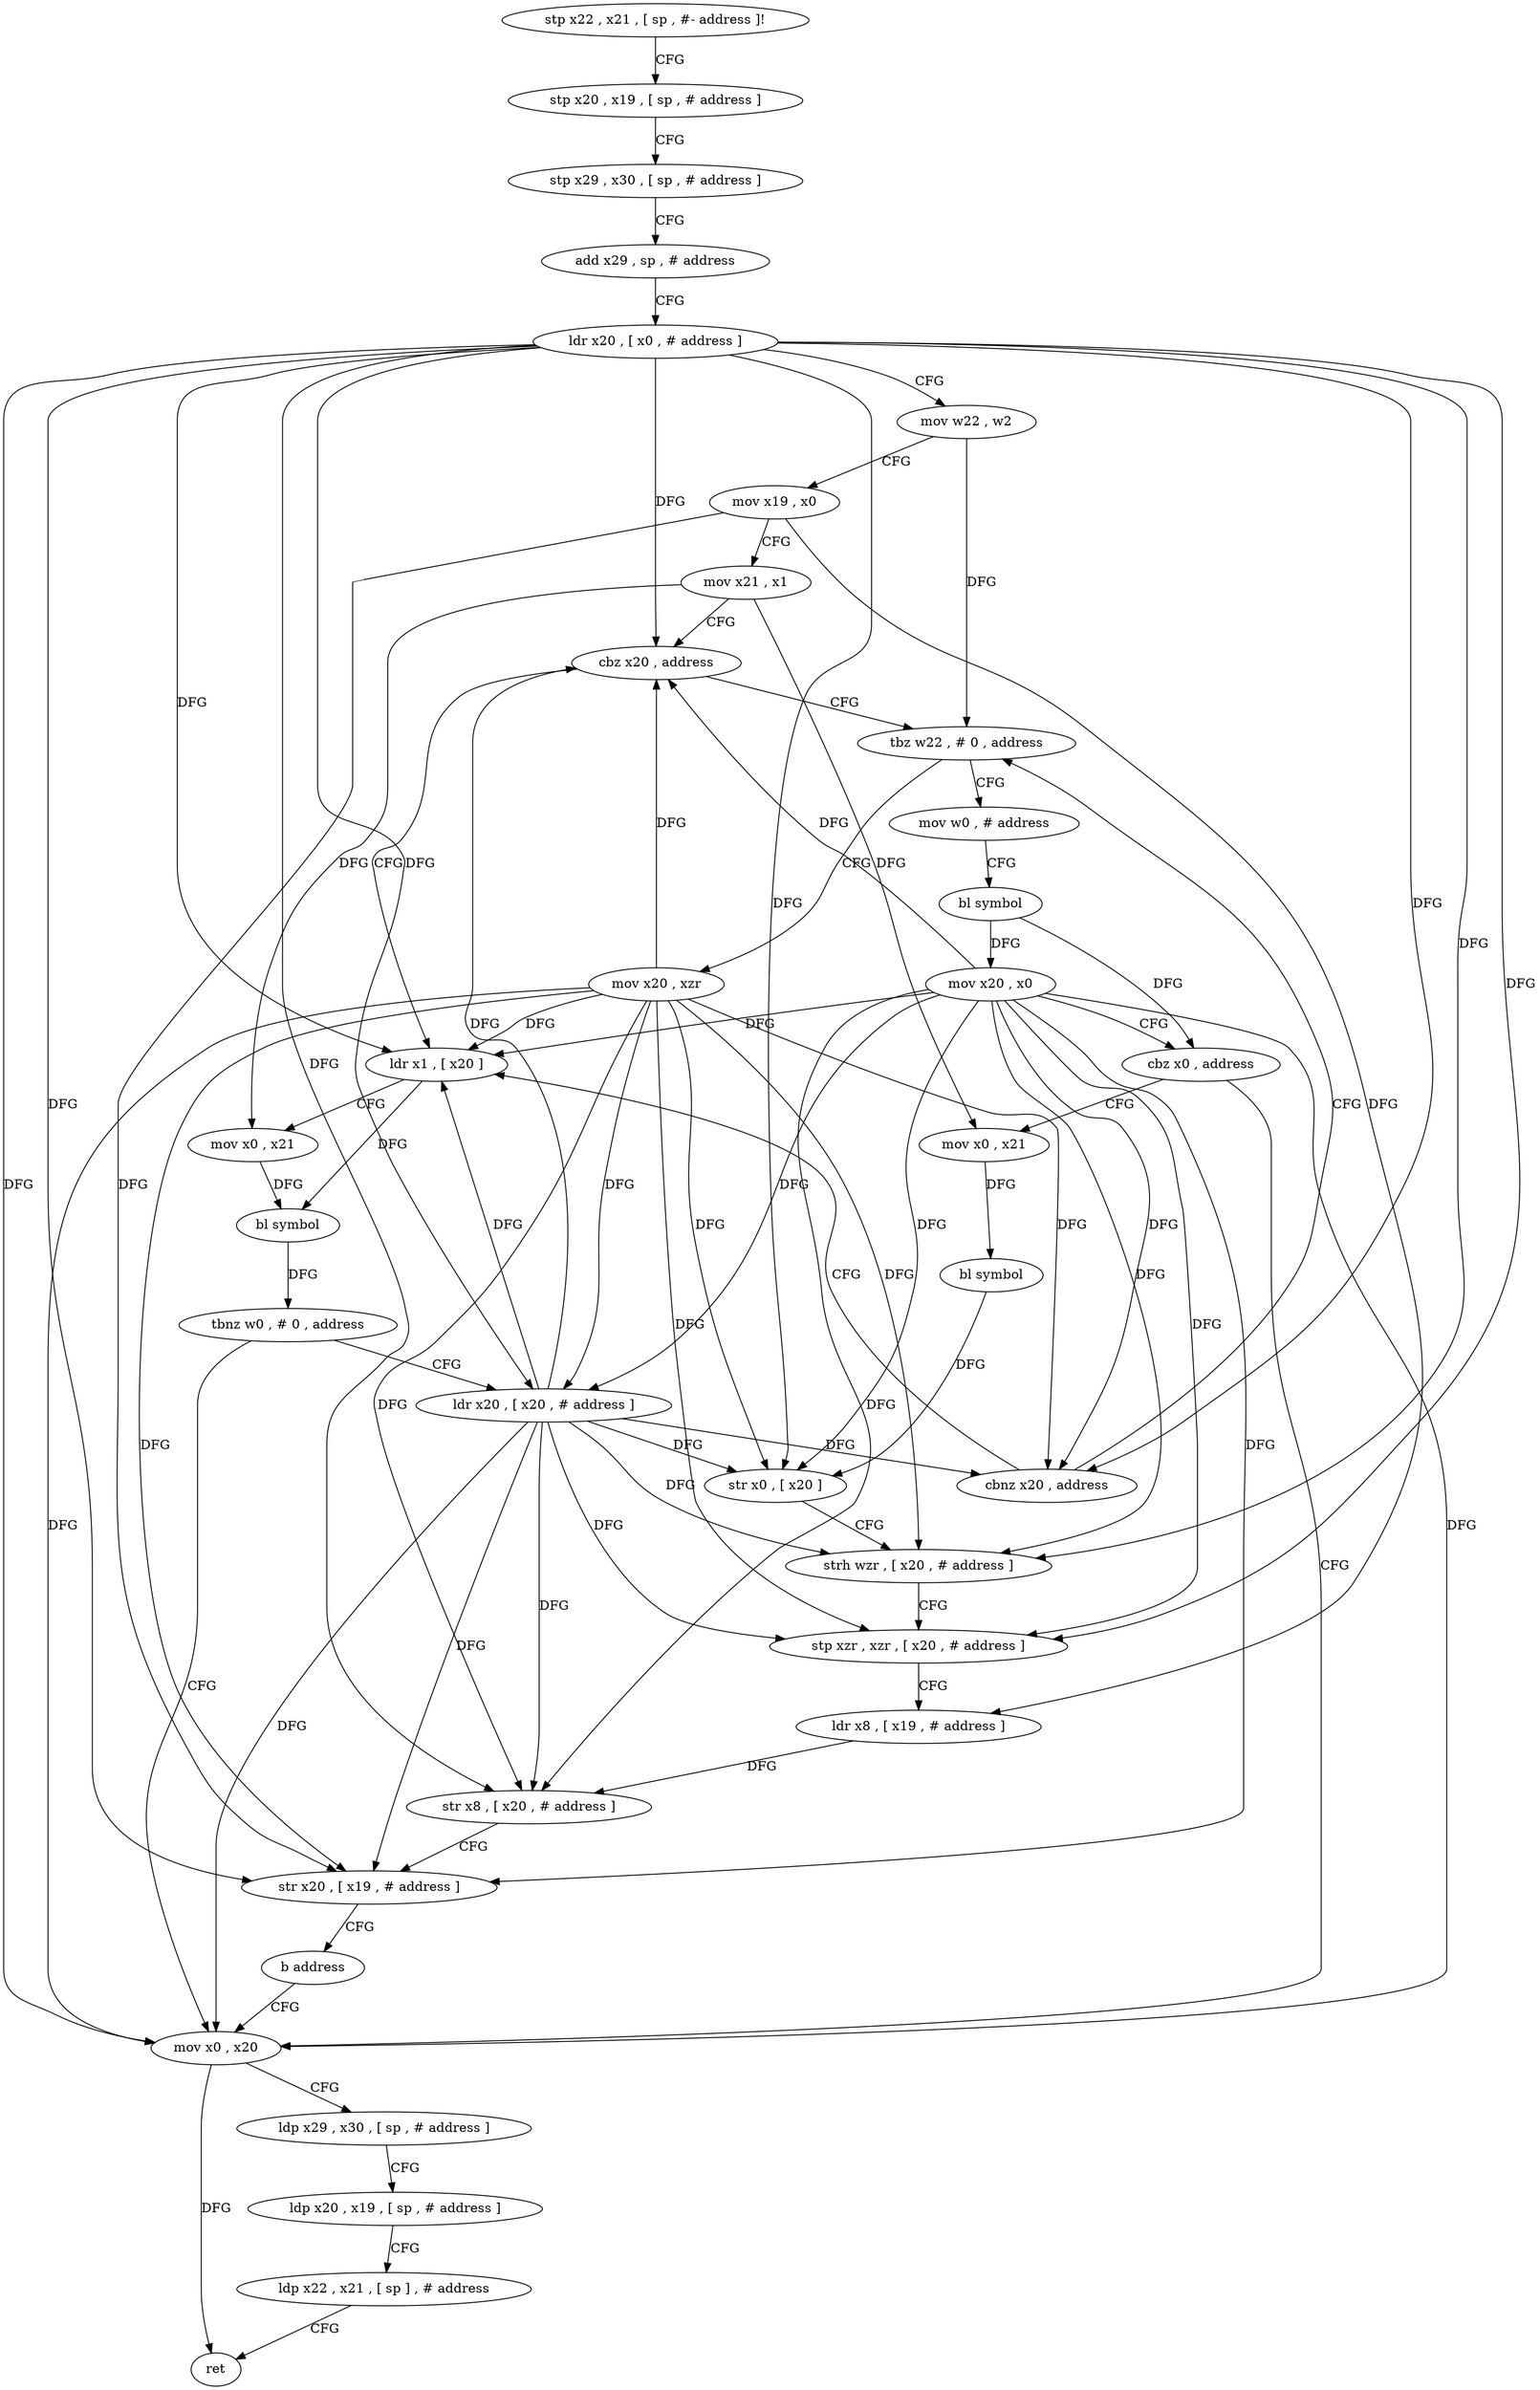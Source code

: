 digraph "func" {
"84616" [label = "stp x22 , x21 , [ sp , #- address ]!" ]
"84620" [label = "stp x20 , x19 , [ sp , # address ]" ]
"84624" [label = "stp x29 , x30 , [ sp , # address ]" ]
"84628" [label = "add x29 , sp , # address" ]
"84632" [label = "ldr x20 , [ x0 , # address ]" ]
"84636" [label = "mov w22 , w2" ]
"84640" [label = "mov x19 , x0" ]
"84644" [label = "mov x21 , x1" ]
"84648" [label = "cbz x20 , address" ]
"84676" [label = "tbz w22 , # 0 , address" ]
"84652" [label = "ldr x1 , [ x20 ]" ]
"84732" [label = "mov x20 , xzr" ]
"84680" [label = "mov w0 , # address" ]
"84656" [label = "mov x0 , x21" ]
"84660" [label = "bl symbol" ]
"84664" [label = "tbnz w0 , # 0 , address" ]
"84736" [label = "mov x0 , x20" ]
"84668" [label = "ldr x20 , [ x20 , # address ]" ]
"84684" [label = "bl symbol" ]
"84688" [label = "mov x20 , x0" ]
"84692" [label = "cbz x0 , address" ]
"84696" [label = "mov x0 , x21" ]
"84740" [label = "ldp x29 , x30 , [ sp , # address ]" ]
"84744" [label = "ldp x20 , x19 , [ sp , # address ]" ]
"84748" [label = "ldp x22 , x21 , [ sp ] , # address" ]
"84752" [label = "ret" ]
"84672" [label = "cbnz x20 , address" ]
"84700" [label = "bl symbol" ]
"84704" [label = "str x0 , [ x20 ]" ]
"84708" [label = "strh wzr , [ x20 , # address ]" ]
"84712" [label = "stp xzr , xzr , [ x20 , # address ]" ]
"84716" [label = "ldr x8 , [ x19 , # address ]" ]
"84720" [label = "str x8 , [ x20 , # address ]" ]
"84724" [label = "str x20 , [ x19 , # address ]" ]
"84728" [label = "b address" ]
"84616" -> "84620" [ label = "CFG" ]
"84620" -> "84624" [ label = "CFG" ]
"84624" -> "84628" [ label = "CFG" ]
"84628" -> "84632" [ label = "CFG" ]
"84632" -> "84636" [ label = "CFG" ]
"84632" -> "84648" [ label = "DFG" ]
"84632" -> "84652" [ label = "DFG" ]
"84632" -> "84736" [ label = "DFG" ]
"84632" -> "84668" [ label = "DFG" ]
"84632" -> "84672" [ label = "DFG" ]
"84632" -> "84704" [ label = "DFG" ]
"84632" -> "84708" [ label = "DFG" ]
"84632" -> "84712" [ label = "DFG" ]
"84632" -> "84720" [ label = "DFG" ]
"84632" -> "84724" [ label = "DFG" ]
"84636" -> "84640" [ label = "CFG" ]
"84636" -> "84676" [ label = "DFG" ]
"84640" -> "84644" [ label = "CFG" ]
"84640" -> "84716" [ label = "DFG" ]
"84640" -> "84724" [ label = "DFG" ]
"84644" -> "84648" [ label = "CFG" ]
"84644" -> "84656" [ label = "DFG" ]
"84644" -> "84696" [ label = "DFG" ]
"84648" -> "84676" [ label = "CFG" ]
"84648" -> "84652" [ label = "CFG" ]
"84676" -> "84732" [ label = "CFG" ]
"84676" -> "84680" [ label = "CFG" ]
"84652" -> "84656" [ label = "CFG" ]
"84652" -> "84660" [ label = "DFG" ]
"84732" -> "84736" [ label = "DFG" ]
"84732" -> "84648" [ label = "DFG" ]
"84732" -> "84652" [ label = "DFG" ]
"84732" -> "84668" [ label = "DFG" ]
"84732" -> "84672" [ label = "DFG" ]
"84732" -> "84704" [ label = "DFG" ]
"84732" -> "84708" [ label = "DFG" ]
"84732" -> "84712" [ label = "DFG" ]
"84732" -> "84720" [ label = "DFG" ]
"84732" -> "84724" [ label = "DFG" ]
"84680" -> "84684" [ label = "CFG" ]
"84656" -> "84660" [ label = "DFG" ]
"84660" -> "84664" [ label = "DFG" ]
"84664" -> "84736" [ label = "CFG" ]
"84664" -> "84668" [ label = "CFG" ]
"84736" -> "84740" [ label = "CFG" ]
"84736" -> "84752" [ label = "DFG" ]
"84668" -> "84672" [ label = "DFG" ]
"84668" -> "84648" [ label = "DFG" ]
"84668" -> "84652" [ label = "DFG" ]
"84668" -> "84736" [ label = "DFG" ]
"84668" -> "84704" [ label = "DFG" ]
"84668" -> "84708" [ label = "DFG" ]
"84668" -> "84712" [ label = "DFG" ]
"84668" -> "84720" [ label = "DFG" ]
"84668" -> "84724" [ label = "DFG" ]
"84684" -> "84688" [ label = "DFG" ]
"84684" -> "84692" [ label = "DFG" ]
"84688" -> "84692" [ label = "CFG" ]
"84688" -> "84648" [ label = "DFG" ]
"84688" -> "84652" [ label = "DFG" ]
"84688" -> "84736" [ label = "DFG" ]
"84688" -> "84668" [ label = "DFG" ]
"84688" -> "84672" [ label = "DFG" ]
"84688" -> "84704" [ label = "DFG" ]
"84688" -> "84708" [ label = "DFG" ]
"84688" -> "84712" [ label = "DFG" ]
"84688" -> "84720" [ label = "DFG" ]
"84688" -> "84724" [ label = "DFG" ]
"84692" -> "84736" [ label = "CFG" ]
"84692" -> "84696" [ label = "CFG" ]
"84696" -> "84700" [ label = "DFG" ]
"84740" -> "84744" [ label = "CFG" ]
"84744" -> "84748" [ label = "CFG" ]
"84748" -> "84752" [ label = "CFG" ]
"84672" -> "84652" [ label = "CFG" ]
"84672" -> "84676" [ label = "CFG" ]
"84700" -> "84704" [ label = "DFG" ]
"84704" -> "84708" [ label = "CFG" ]
"84708" -> "84712" [ label = "CFG" ]
"84712" -> "84716" [ label = "CFG" ]
"84716" -> "84720" [ label = "DFG" ]
"84720" -> "84724" [ label = "CFG" ]
"84724" -> "84728" [ label = "CFG" ]
"84728" -> "84736" [ label = "CFG" ]
}

